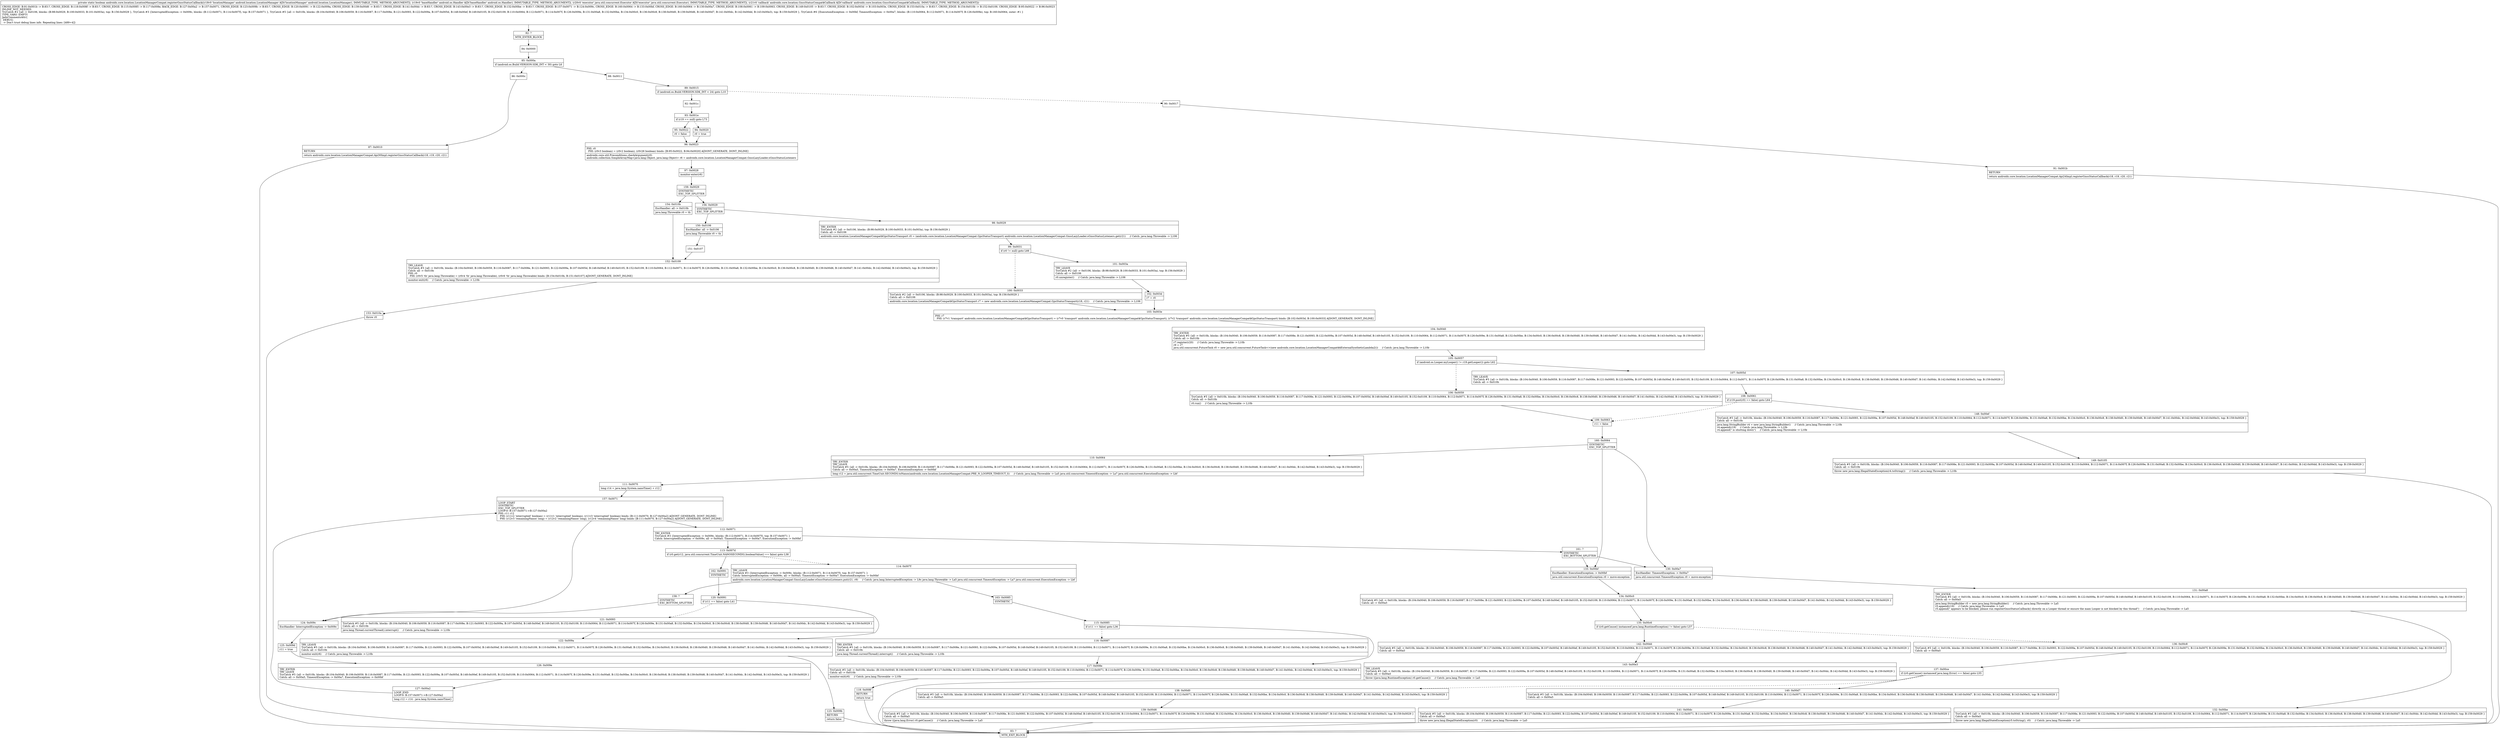 digraph "CFG forandroidx.core.location.LocationManagerCompat.registerGnssStatusCallback(Landroid\/location\/LocationManager;Landroid\/os\/Handler;Ljava\/util\/concurrent\/Executor;Landroidx\/core\/location\/GnssStatusCompat$Callback;)Z" {
Node_82 [shape=record,label="{82\:\ ?|MTH_ENTER_BLOCK\l}"];
Node_84 [shape=record,label="{84\:\ 0x0000}"];
Node_85 [shape=record,label="{85\:\ 0x000a|if (android.os.Build.VERSION.SDK_INT \< 30) goto L6\l}"];
Node_86 [shape=record,label="{86\:\ 0x000c}"];
Node_87 [shape=record,label="{87\:\ 0x0010|RETURN\l|return androidx.core.location.LocationManagerCompat.Api30Impl.registerGnssStatusCallback(r18, r19, r20, r21)\l}"];
Node_83 [shape=record,label="{83\:\ ?|MTH_EXIT_BLOCK\l}"];
Node_88 [shape=record,label="{88\:\ 0x0011}"];
Node_89 [shape=record,label="{89\:\ 0x0015|if (android.os.Build.VERSION.SDK_INT \< 24) goto L10\l}"];
Node_90 [shape=record,label="{90\:\ 0x0017}"];
Node_91 [shape=record,label="{91\:\ 0x001b|RETURN\l|return androidx.core.location.LocationManagerCompat.Api24Impl.registerGnssStatusCallback(r18, r19, r20, r21)\l}"];
Node_92 [shape=record,label="{92\:\ 0x001c}"];
Node_93 [shape=record,label="{93\:\ 0x001e|if (r19 == null) goto L73\l}"];
Node_94 [shape=record,label="{94\:\ 0x0020|r0 = true\l}"];
Node_96 [shape=record,label="{96\:\ 0x0023|PHI: r0 \l  PHI: (r0v3 boolean) = (r0v2 boolean), (r0v26 boolean) binds: [B:95:0x0022, B:94:0x0020] A[DONT_GENERATE, DONT_INLINE]\l|androidx.core.util.Preconditions.checkArgument(r0)\landroidx.collection.SimpleArrayMap\<java.lang.Object, java.lang.Object\> r6 = androidx.core.location.LocationManagerCompat.GnssLazyLoader.sGnssStatusListeners\l}"];
Node_97 [shape=record,label="{97\:\ 0x0028|monitor\-enter(r6)\l}"];
Node_159 [shape=record,label="{159\:\ 0x0029|SYNTHETIC\lEXC_TOP_SPLITTER\l}"];
Node_156 [shape=record,label="{156\:\ 0x0029|SYNTHETIC\lEXC_TOP_SPLITTER\l}"];
Node_98 [shape=record,label="{98\:\ 0x0029|TRY_ENTER\lTryCatch #2 \{all \-\> 0x0106, blocks: (B:98:0x0029, B:100:0x0033, B:101:0x003a), top: B:156:0x0029 \}\lCatch: all \-\> 0x0106\l|androidx.core.location.LocationManagerCompat$GpsStatusTransport r0 = (androidx.core.location.LocationManagerCompat.GpsStatusTransport) androidx.core.location.LocationManagerCompat.GnssLazyLoader.sGnssStatusListeners.get(r21)     \/\/ Catch: java.lang.Throwable \-\> L106\l}"];
Node_99 [shape=record,label="{99\:\ 0x0031|if (r0 != null) goto L66\l}"];
Node_100 [shape=record,label="{100\:\ 0x0033|TryCatch #2 \{all \-\> 0x0106, blocks: (B:98:0x0029, B:100:0x0033, B:101:0x003a), top: B:156:0x0029 \}\lCatch: all \-\> 0x0106\l|androidx.core.location.LocationManagerCompat$GpsStatusTransport r7 = new androidx.core.location.LocationManagerCompat.GpsStatusTransport(r18, r21)     \/\/ Catch: java.lang.Throwable \-\> L106\l}"];
Node_103 [shape=record,label="{103\:\ 0x003e|PHI: r7 \l  PHI: (r7v1 'transport' androidx.core.location.LocationManagerCompat$GpsStatusTransport) = (r7v0 'transport' androidx.core.location.LocationManagerCompat$GpsStatusTransport), (r7v2 'transport' androidx.core.location.LocationManagerCompat$GpsStatusTransport) binds: [B:102:0x003d, B:100:0x0033] A[DONT_GENERATE, DONT_INLINE]\l}"];
Node_104 [shape=record,label="{104\:\ 0x0040|TRY_ENTER\lTryCatch #5 \{all \-\> 0x010b, blocks: (B:104:0x0040, B:106:0x0059, B:116:0x0087, B:117:0x008e, B:121:0x0093, B:122:0x009a, B:107:0x005d, B:148:0x00ef, B:149:0x0105, B:152:0x0109, B:110:0x0064, B:112:0x0071, B:114:0x007f, B:126:0x009e, B:131:0x00a8, B:132:0x00be, B:134:0x00c0, B:136:0x00c8, B:138:0x00d0, B:139:0x00d6, B:140:0x00d7, B:141:0x00dc, B:142:0x00dd, B:143:0x00e3), top: B:159:0x0029 \}\lCatch: all \-\> 0x010b\l|r7.register(r20)     \/\/ Catch: java.lang.Throwable \-\> L10b\lr9 = r7\ljava.util.concurrent.FutureTask r0 = new java.util.concurrent.FutureTask\<\>(new androidx.core.location.LocationManagerCompat$$ExternalSyntheticLambda2())     \/\/ Catch: java.lang.Throwable \-\> L10b\l}"];
Node_105 [shape=record,label="{105\:\ 0x0057|if (android.os.Looper.myLooper() != r19.getLooper()) goto L62\l}"];
Node_106 [shape=record,label="{106\:\ 0x0059|TryCatch #5 \{all \-\> 0x010b, blocks: (B:104:0x0040, B:106:0x0059, B:116:0x0087, B:117:0x008e, B:121:0x0093, B:122:0x009a, B:107:0x005d, B:148:0x00ef, B:149:0x0105, B:152:0x0109, B:110:0x0064, B:112:0x0071, B:114:0x007f, B:126:0x009e, B:131:0x00a8, B:132:0x00be, B:134:0x00c0, B:136:0x00c8, B:138:0x00d0, B:139:0x00d6, B:140:0x00d7, B:141:0x00dc, B:142:0x00dd, B:143:0x00e3), top: B:159:0x0029 \}\lCatch: all \-\> 0x010b\l|r0.run()     \/\/ Catch: java.lang.Throwable \-\> L10b\l}"];
Node_109 [shape=record,label="{109\:\ 0x0063|r11 = false\l}"];
Node_160 [shape=record,label="{160\:\ 0x0064|SYNTHETIC\lEXC_TOP_SPLITTER\l}"];
Node_110 [shape=record,label="{110\:\ 0x0064|TRY_ENTER\lTRY_LEAVE\lTryCatch #5 \{all \-\> 0x010b, blocks: (B:104:0x0040, B:106:0x0059, B:116:0x0087, B:117:0x008e, B:121:0x0093, B:122:0x009a, B:107:0x005d, B:148:0x00ef, B:149:0x0105, B:152:0x0109, B:110:0x0064, B:112:0x0071, B:114:0x007f, B:126:0x009e, B:131:0x00a8, B:132:0x00be, B:134:0x00c0, B:136:0x00c8, B:138:0x00d0, B:139:0x00d6, B:140:0x00d7, B:141:0x00dc, B:142:0x00dd, B:143:0x00e3), top: B:159:0x0029 \}\lCatch: all \-\> 0x00a5, TimeoutException \-\> 0x00a7, ExecutionException \-\> 0x00bf\l|long r12 = java.util.concurrent.TimeUnit.SECONDS.toNanos(androidx.core.location.LocationManagerCompat.PRE_N_LOOPER_TIMEOUT_S)     \/\/ Catch: java.lang.Throwable \-\> La5 java.util.concurrent.TimeoutException \-\> La7 java.util.concurrent.ExecutionException \-\> Lbf\l}"];
Node_111 [shape=record,label="{111\:\ 0x0070|long r14 = java.lang.System.nanoTime() + r12\l}"];
Node_157 [shape=record,label="{157\:\ 0x0071|LOOP_START\lSYNTHETIC\lEXC_TOP_SPLITTER\lLOOP:0: B:157:0x0071\-\>B:127:0x00a2\lPHI: r11 r12 \l  PHI: (r11v2 'interrupted' boolean) = (r11v1 'interrupted' boolean), (r11v3 'interrupted' boolean) binds: [B:111:0x0070, B:127:0x00a2] A[DONT_GENERATE, DONT_INLINE]\l  PHI: (r12v3 'remainingNanos' long) = (r12v2 'remainingNanos' long), (r12v4 'remainingNanos' long) binds: [B:111:0x0070, B:127:0x00a2] A[DONT_GENERATE, DONT_INLINE]\l}"];
Node_112 [shape=record,label="{112\:\ 0x0071|TRY_ENTER\lTryCatch #3 \{InterruptedException \-\> 0x009c, blocks: (B:112:0x0071, B:114:0x007f), top: B:157:0x0071 \}\lCatch: InterruptedException \-\> 0x009c, all \-\> 0x00a5, TimeoutException \-\> 0x00a7, ExecutionException \-\> 0x00bf\l}"];
Node_113 [shape=record,label="{113\:\ 0x007d|if (r0.get(r12, java.util.concurrent.TimeUnit.NANOSECONDS).booleanValue() == false) goto L38\l}"];
Node_114 [shape=record,label="{114\:\ 0x007f|TRY_LEAVE\lTryCatch #3 \{InterruptedException \-\> 0x009c, blocks: (B:112:0x0071, B:114:0x007f), top: B:157:0x0071 \}\lCatch: InterruptedException \-\> 0x009c, all \-\> 0x00a5, TimeoutException \-\> 0x00a7, ExecutionException \-\> 0x00bf\l|androidx.core.location.LocationManagerCompat.GnssLazyLoader.sGnssStatusListeners.put(r21, r9)     \/\/ Catch: java.lang.InterruptedException \-\> L9c java.lang.Throwable \-\> La5 java.util.concurrent.TimeoutException \-\> La7 java.util.concurrent.ExecutionException \-\> Lbf\l}"];
Node_158 [shape=record,label="{158\:\ ?|SYNTHETIC\lEXC_BOTTOM_SPLITTER\l}"];
Node_163 [shape=record,label="{163\:\ 0x0085|SYNTHETIC\l}"];
Node_115 [shape=record,label="{115\:\ 0x0085|if (r11 == false) goto L36\l}"];
Node_116 [shape=record,label="{116\:\ 0x0087|TRY_ENTER\lTryCatch #5 \{all \-\> 0x010b, blocks: (B:104:0x0040, B:106:0x0059, B:116:0x0087, B:117:0x008e, B:121:0x0093, B:122:0x009a, B:107:0x005d, B:148:0x00ef, B:149:0x0105, B:152:0x0109, B:110:0x0064, B:112:0x0071, B:114:0x007f, B:126:0x009e, B:131:0x00a8, B:132:0x00be, B:134:0x00c0, B:136:0x00c8, B:138:0x00d0, B:139:0x00d6, B:140:0x00d7, B:141:0x00dc, B:142:0x00dd, B:143:0x00e3), top: B:159:0x0029 \}\lCatch: all \-\> 0x010b\l|java.lang.Thread.currentThread().interrupt()     \/\/ Catch: java.lang.Throwable \-\> L10b\l}"];
Node_117 [shape=record,label="{117\:\ 0x008e|TryCatch #5 \{all \-\> 0x010b, blocks: (B:104:0x0040, B:106:0x0059, B:116:0x0087, B:117:0x008e, B:121:0x0093, B:122:0x009a, B:107:0x005d, B:148:0x00ef, B:149:0x0105, B:152:0x0109, B:110:0x0064, B:112:0x0071, B:114:0x007f, B:126:0x009e, B:131:0x00a8, B:132:0x00be, B:134:0x00c0, B:136:0x00c8, B:138:0x00d0, B:139:0x00d6, B:140:0x00d7, B:141:0x00dc, B:142:0x00dd, B:143:0x00e3), top: B:159:0x0029 \}\lCatch: all \-\> 0x010b\l|monitor\-exit(r6)     \/\/ Catch: java.lang.Throwable \-\> L10b\l}"];
Node_118 [shape=record,label="{118\:\ 0x008f|RETURN\l|return true\l}"];
Node_162 [shape=record,label="{162\:\ 0x0091|SYNTHETIC\l}"];
Node_120 [shape=record,label="{120\:\ 0x0091|if (r11 == false) goto L41\l}"];
Node_121 [shape=record,label="{121\:\ 0x0093|TryCatch #5 \{all \-\> 0x010b, blocks: (B:104:0x0040, B:106:0x0059, B:116:0x0087, B:117:0x008e, B:121:0x0093, B:122:0x009a, B:107:0x005d, B:148:0x00ef, B:149:0x0105, B:152:0x0109, B:110:0x0064, B:112:0x0071, B:114:0x007f, B:126:0x009e, B:131:0x00a8, B:132:0x00be, B:134:0x00c0, B:136:0x00c8, B:138:0x00d0, B:139:0x00d6, B:140:0x00d7, B:141:0x00dc, B:142:0x00dd, B:143:0x00e3), top: B:159:0x0029 \}\lCatch: all \-\> 0x010b\l|java.lang.Thread.currentThread().interrupt()     \/\/ Catch: java.lang.Throwable \-\> L10b\l}"];
Node_122 [shape=record,label="{122\:\ 0x009a|TRY_LEAVE\lTryCatch #5 \{all \-\> 0x010b, blocks: (B:104:0x0040, B:106:0x0059, B:116:0x0087, B:117:0x008e, B:121:0x0093, B:122:0x009a, B:107:0x005d, B:148:0x00ef, B:149:0x0105, B:152:0x0109, B:110:0x0064, B:112:0x0071, B:114:0x007f, B:126:0x009e, B:131:0x00a8, B:132:0x00be, B:134:0x00c0, B:136:0x00c8, B:138:0x00d0, B:139:0x00d6, B:140:0x00d7, B:141:0x00dc, B:142:0x00dd, B:143:0x00e3), top: B:159:0x0029 \}\lCatch: all \-\> 0x010b\l|monitor\-exit(r6)     \/\/ Catch: java.lang.Throwable \-\> L10b\l}"];
Node_123 [shape=record,label="{123\:\ 0x009b|RETURN\l|return false\l}"];
Node_161 [shape=record,label="{161\:\ ?|SYNTHETIC\lEXC_BOTTOM_SPLITTER\l}"];
Node_124 [shape=record,label="{124\:\ 0x009c|ExcHandler: InterruptedException \-\> 0x009c\l}"];
Node_125 [shape=record,label="{125\:\ 0x009d|r11 = true\l}"];
Node_126 [shape=record,label="{126\:\ 0x009e|TRY_ENTER\lTRY_LEAVE\lTryCatch #5 \{all \-\> 0x010b, blocks: (B:104:0x0040, B:106:0x0059, B:116:0x0087, B:117:0x008e, B:121:0x0093, B:122:0x009a, B:107:0x005d, B:148:0x00ef, B:149:0x0105, B:152:0x0109, B:110:0x0064, B:112:0x0071, B:114:0x007f, B:126:0x009e, B:131:0x00a8, B:132:0x00be, B:134:0x00c0, B:136:0x00c8, B:138:0x00d0, B:139:0x00d6, B:140:0x00d7, B:141:0x00dc, B:142:0x00dd, B:143:0x00e3), top: B:159:0x0029 \}\lCatch: all \-\> 0x00a5, TimeoutException \-\> 0x00a7, ExecutionException \-\> 0x00bf\l}"];
Node_127 [shape=record,label="{127\:\ 0x00a2|LOOP_END\lLOOP:0: B:157:0x0071\-\>B:127:0x00a2\l|long r12 = r14 \- java.lang.System.nanoTime()\l}"];
Node_133 [shape=record,label="{133\:\ 0x00bf|ExcHandler: ExecutionException \-\> 0x00bf\l|java.util.concurrent.ExecutionException r0 = move\-exception\l}"];
Node_134 [shape=record,label="{134\:\ 0x00c0|TryCatch #5 \{all \-\> 0x010b, blocks: (B:104:0x0040, B:106:0x0059, B:116:0x0087, B:117:0x008e, B:121:0x0093, B:122:0x009a, B:107:0x005d, B:148:0x00ef, B:149:0x0105, B:152:0x0109, B:110:0x0064, B:112:0x0071, B:114:0x007f, B:126:0x009e, B:131:0x00a8, B:132:0x00be, B:134:0x00c0, B:136:0x00c8, B:138:0x00d0, B:139:0x00d6, B:140:0x00d7, B:141:0x00dc, B:142:0x00dd, B:143:0x00e3), top: B:159:0x0029 \}\lCatch: all \-\> 0x00a5\l}"];
Node_135 [shape=record,label="{135\:\ 0x00c6|if ((r0.getCause() instanceof java.lang.RuntimeException) != false) goto L57\l}"];
Node_136 [shape=record,label="{136\:\ 0x00c8|TryCatch #5 \{all \-\> 0x010b, blocks: (B:104:0x0040, B:106:0x0059, B:116:0x0087, B:117:0x008e, B:121:0x0093, B:122:0x009a, B:107:0x005d, B:148:0x00ef, B:149:0x0105, B:152:0x0109, B:110:0x0064, B:112:0x0071, B:114:0x007f, B:126:0x009e, B:131:0x00a8, B:132:0x00be, B:134:0x00c0, B:136:0x00c8, B:138:0x00d0, B:139:0x00d6, B:140:0x00d7, B:141:0x00dc, B:142:0x00dd, B:143:0x00e3), top: B:159:0x0029 \}\lCatch: all \-\> 0x00a5\l}"];
Node_137 [shape=record,label="{137\:\ 0x00ce|if ((r0.getCause() instanceof java.lang.Error) == false) goto L55\l}"];
Node_138 [shape=record,label="{138\:\ 0x00d0|TryCatch #5 \{all \-\> 0x010b, blocks: (B:104:0x0040, B:106:0x0059, B:116:0x0087, B:117:0x008e, B:121:0x0093, B:122:0x009a, B:107:0x005d, B:148:0x00ef, B:149:0x0105, B:152:0x0109, B:110:0x0064, B:112:0x0071, B:114:0x007f, B:126:0x009e, B:131:0x00a8, B:132:0x00be, B:134:0x00c0, B:136:0x00c8, B:138:0x00d0, B:139:0x00d6, B:140:0x00d7, B:141:0x00dc, B:142:0x00dd, B:143:0x00e3), top: B:159:0x0029 \}\lCatch: all \-\> 0x00a5\l}"];
Node_139 [shape=record,label="{139\:\ 0x00d6|TryCatch #5 \{all \-\> 0x010b, blocks: (B:104:0x0040, B:106:0x0059, B:116:0x0087, B:117:0x008e, B:121:0x0093, B:122:0x009a, B:107:0x005d, B:148:0x00ef, B:149:0x0105, B:152:0x0109, B:110:0x0064, B:112:0x0071, B:114:0x007f, B:126:0x009e, B:131:0x00a8, B:132:0x00be, B:134:0x00c0, B:136:0x00c8, B:138:0x00d0, B:139:0x00d6, B:140:0x00d7, B:141:0x00dc, B:142:0x00dd, B:143:0x00e3), top: B:159:0x0029 \}\lCatch: all \-\> 0x00a5\l|throw ((java.lang.Error) r0.getCause())     \/\/ Catch: java.lang.Throwable \-\> La5\l}"];
Node_140 [shape=record,label="{140\:\ 0x00d7|TryCatch #5 \{all \-\> 0x010b, blocks: (B:104:0x0040, B:106:0x0059, B:116:0x0087, B:117:0x008e, B:121:0x0093, B:122:0x009a, B:107:0x005d, B:148:0x00ef, B:149:0x0105, B:152:0x0109, B:110:0x0064, B:112:0x0071, B:114:0x007f, B:126:0x009e, B:131:0x00a8, B:132:0x00be, B:134:0x00c0, B:136:0x00c8, B:138:0x00d0, B:139:0x00d6, B:140:0x00d7, B:141:0x00dc, B:142:0x00dd, B:143:0x00e3), top: B:159:0x0029 \}\lCatch: all \-\> 0x00a5\l}"];
Node_141 [shape=record,label="{141\:\ 0x00dc|TryCatch #5 \{all \-\> 0x010b, blocks: (B:104:0x0040, B:106:0x0059, B:116:0x0087, B:117:0x008e, B:121:0x0093, B:122:0x009a, B:107:0x005d, B:148:0x00ef, B:149:0x0105, B:152:0x0109, B:110:0x0064, B:112:0x0071, B:114:0x007f, B:126:0x009e, B:131:0x00a8, B:132:0x00be, B:134:0x00c0, B:136:0x00c8, B:138:0x00d0, B:139:0x00d6, B:140:0x00d7, B:141:0x00dc, B:142:0x00dd, B:143:0x00e3), top: B:159:0x0029 \}\lCatch: all \-\> 0x00a5\l|throw new java.lang.IllegalStateException(r0)     \/\/ Catch: java.lang.Throwable \-\> La5\l}"];
Node_142 [shape=record,label="{142\:\ 0x00dd|TryCatch #5 \{all \-\> 0x010b, blocks: (B:104:0x0040, B:106:0x0059, B:116:0x0087, B:117:0x008e, B:121:0x0093, B:122:0x009a, B:107:0x005d, B:148:0x00ef, B:149:0x0105, B:152:0x0109, B:110:0x0064, B:112:0x0071, B:114:0x007f, B:126:0x009e, B:131:0x00a8, B:132:0x00be, B:134:0x00c0, B:136:0x00c8, B:138:0x00d0, B:139:0x00d6, B:140:0x00d7, B:141:0x00dc, B:142:0x00dd, B:143:0x00e3), top: B:159:0x0029 \}\lCatch: all \-\> 0x00a5\l}"];
Node_143 [shape=record,label="{143\:\ 0x00e3|TRY_LEAVE\lTryCatch #5 \{all \-\> 0x010b, blocks: (B:104:0x0040, B:106:0x0059, B:116:0x0087, B:117:0x008e, B:121:0x0093, B:122:0x009a, B:107:0x005d, B:148:0x00ef, B:149:0x0105, B:152:0x0109, B:110:0x0064, B:112:0x0071, B:114:0x007f, B:126:0x009e, B:131:0x00a8, B:132:0x00be, B:134:0x00c0, B:136:0x00c8, B:138:0x00d0, B:139:0x00d6, B:140:0x00d7, B:141:0x00dc, B:142:0x00dd, B:143:0x00e3), top: B:159:0x0029 \}\lCatch: all \-\> 0x00a5\l|throw ((java.lang.RuntimeException) r0.getCause())     \/\/ Catch: java.lang.Throwable \-\> La5\l}"];
Node_130 [shape=record,label="{130\:\ 0x00a7|ExcHandler: TimeoutException \-\> 0x00a7\l|java.util.concurrent.TimeoutException r0 = move\-exception\l}"];
Node_131 [shape=record,label="{131\:\ 0x00a8|TRY_ENTER\lTryCatch #5 \{all \-\> 0x010b, blocks: (B:104:0x0040, B:106:0x0059, B:116:0x0087, B:117:0x008e, B:121:0x0093, B:122:0x009a, B:107:0x005d, B:148:0x00ef, B:149:0x0105, B:152:0x0109, B:110:0x0064, B:112:0x0071, B:114:0x007f, B:126:0x009e, B:131:0x00a8, B:132:0x00be, B:134:0x00c0, B:136:0x00c8, B:138:0x00d0, B:139:0x00d6, B:140:0x00d7, B:141:0x00dc, B:142:0x00dd, B:143:0x00e3), top: B:159:0x0029 \}\lCatch: all \-\> 0x00a5\l|java.lang.StringBuilder r5 = new java.lang.StringBuilder()     \/\/ Catch: java.lang.Throwable \-\> La5\lr5.append(r19)     \/\/ Catch: java.lang.Throwable \-\> La5\lr5.append(\" appears to be blocked, please run registerGnssStatusCallback() directly on a Looper thread or ensure the main Looper is not blocked by this thread\")     \/\/ Catch: java.lang.Throwable \-\> La5\l}"];
Node_132 [shape=record,label="{132\:\ 0x00be|TryCatch #5 \{all \-\> 0x010b, blocks: (B:104:0x0040, B:106:0x0059, B:116:0x0087, B:117:0x008e, B:121:0x0093, B:122:0x009a, B:107:0x005d, B:148:0x00ef, B:149:0x0105, B:152:0x0109, B:110:0x0064, B:112:0x0071, B:114:0x007f, B:126:0x009e, B:131:0x00a8, B:132:0x00be, B:134:0x00c0, B:136:0x00c8, B:138:0x00d0, B:139:0x00d6, B:140:0x00d7, B:141:0x00dc, B:142:0x00dd, B:143:0x00e3), top: B:159:0x0029 \}\lCatch: all \-\> 0x00a5\l|throw new java.lang.IllegalStateException(r5.toString(), r0)     \/\/ Catch: java.lang.Throwable \-\> La5\l}"];
Node_107 [shape=record,label="{107\:\ 0x005d|TRY_LEAVE\lTryCatch #5 \{all \-\> 0x010b, blocks: (B:104:0x0040, B:106:0x0059, B:116:0x0087, B:117:0x008e, B:121:0x0093, B:122:0x009a, B:107:0x005d, B:148:0x00ef, B:149:0x0105, B:152:0x0109, B:110:0x0064, B:112:0x0071, B:114:0x007f, B:126:0x009e, B:131:0x00a8, B:132:0x00be, B:134:0x00c0, B:136:0x00c8, B:138:0x00d0, B:139:0x00d6, B:140:0x00d7, B:141:0x00dc, B:142:0x00dd, B:143:0x00e3), top: B:159:0x0029 \}\lCatch: all \-\> 0x010b\l}"];
Node_108 [shape=record,label="{108\:\ 0x0061|if (r19.post(r0) == false) goto L64\l}"];
Node_148 [shape=record,label="{148\:\ 0x00ef|TryCatch #5 \{all \-\> 0x010b, blocks: (B:104:0x0040, B:106:0x0059, B:116:0x0087, B:117:0x008e, B:121:0x0093, B:122:0x009a, B:107:0x005d, B:148:0x00ef, B:149:0x0105, B:152:0x0109, B:110:0x0064, B:112:0x0071, B:114:0x007f, B:126:0x009e, B:131:0x00a8, B:132:0x00be, B:134:0x00c0, B:136:0x00c8, B:138:0x00d0, B:139:0x00d6, B:140:0x00d7, B:141:0x00dc, B:142:0x00dd, B:143:0x00e3), top: B:159:0x0029 \}\lCatch: all \-\> 0x010b\l|java.lang.StringBuilder r4 = new java.lang.StringBuilder()     \/\/ Catch: java.lang.Throwable \-\> L10b\lr4.append(r19)     \/\/ Catch: java.lang.Throwable \-\> L10b\lr4.append(\" is shutting down\")     \/\/ Catch: java.lang.Throwable \-\> L10b\l}"];
Node_149 [shape=record,label="{149\:\ 0x0105|TryCatch #5 \{all \-\> 0x010b, blocks: (B:104:0x0040, B:106:0x0059, B:116:0x0087, B:117:0x008e, B:121:0x0093, B:122:0x009a, B:107:0x005d, B:148:0x00ef, B:149:0x0105, B:152:0x0109, B:110:0x0064, B:112:0x0071, B:114:0x007f, B:126:0x009e, B:131:0x00a8, B:132:0x00be, B:134:0x00c0, B:136:0x00c8, B:138:0x00d0, B:139:0x00d6, B:140:0x00d7, B:141:0x00dc, B:142:0x00dd, B:143:0x00e3), top: B:159:0x0029 \}\lCatch: all \-\> 0x010b\l|throw new java.lang.IllegalStateException(r4.toString())     \/\/ Catch: java.lang.Throwable \-\> L10b\l}"];
Node_101 [shape=record,label="{101\:\ 0x003a|TRY_LEAVE\lTryCatch #2 \{all \-\> 0x0106, blocks: (B:98:0x0029, B:100:0x0033, B:101:0x003a), top: B:156:0x0029 \}\lCatch: all \-\> 0x0106\l|r0.unregister()     \/\/ Catch: java.lang.Throwable \-\> L106\l}"];
Node_102 [shape=record,label="{102\:\ 0x003d|r7 = r0\l}"];
Node_150 [shape=record,label="{150\:\ 0x0106|ExcHandler: all \-\> 0x0106\l|java.lang.Throwable r0 = th\l}"];
Node_151 [shape=record,label="{151\:\ 0x0107}"];
Node_152 [shape=record,label="{152\:\ 0x0109|TRY_LEAVE\lTryCatch #5 \{all \-\> 0x010b, blocks: (B:104:0x0040, B:106:0x0059, B:116:0x0087, B:117:0x008e, B:121:0x0093, B:122:0x009a, B:107:0x005d, B:148:0x00ef, B:149:0x0105, B:152:0x0109, B:110:0x0064, B:112:0x0071, B:114:0x007f, B:126:0x009e, B:131:0x00a8, B:132:0x00be, B:134:0x00c0, B:136:0x00c8, B:138:0x00d0, B:139:0x00d6, B:140:0x00d7, B:141:0x00dc, B:142:0x00dd, B:143:0x00e3), top: B:159:0x0029 \}\lCatch: all \-\> 0x010b\lPHI: r0 \l  PHI: (r0v5 'th' java.lang.Throwable) = (r0v4 'th' java.lang.Throwable), (r0v6 'th' java.lang.Throwable) binds: [B:154:0x010b, B:151:0x0107] A[DONT_GENERATE, DONT_INLINE]\l|monitor\-exit(r6)     \/\/ Catch: java.lang.Throwable \-\> L10b\l}"];
Node_153 [shape=record,label="{153\:\ 0x010a|throw r0\l}"];
Node_154 [shape=record,label="{154\:\ 0x010b|ExcHandler: all \-\> 0x010b\l|java.lang.Throwable r0 = th\l}"];
Node_95 [shape=record,label="{95\:\ 0x0022|r0 = false\l}"];
MethodNode[shape=record,label="{private static boolean androidx.core.location.LocationManagerCompat.registerGnssStatusCallback((r18v0 'locationManager' android.location.LocationManager A[D('locationManager' android.location.LocationManager), IMMUTABLE_TYPE, METHOD_ARGUMENT]), (r19v0 'baseHandler' android.os.Handler A[D('baseHandler' android.os.Handler), IMMUTABLE_TYPE, METHOD_ARGUMENT]), (r20v0 'executor' java.util.concurrent.Executor A[D('executor' java.util.concurrent.Executor), IMMUTABLE_TYPE, METHOD_ARGUMENT]), (r21v0 'callback' androidx.core.location.GnssStatusCompat$Callback A[D('callback' androidx.core.location.GnssStatusCompat$Callback), IMMUTABLE_TYPE, METHOD_ARGUMENT]))  | CROSS_EDGE: B:91:0x001b \-\> B:83:?, CROSS_EDGE: B:118:0x008f \-\> B:83:?, CROSS_EDGE: B:115:0x0085 \-\> B:117:0x008e, BACK_EDGE: B:127:0x00a2 \-\> B:157:0x0071, CROSS_EDGE: B:123:0x009b \-\> B:83:?, CROSS_EDGE: B:120:0x0091 \-\> B:122:0x009a, CROSS_EDGE: B:139:0x00d6 \-\> B:83:?, CROSS_EDGE: B:141:0x00dc \-\> B:83:?, CROSS_EDGE: B:143:0x00e3 \-\> B:83:?, CROSS_EDGE: B:132:0x00be \-\> B:83:?, CROSS_EDGE: B:157:0x0071 \-\> B:124:0x009c, CROSS_EDGE: B:160:0x0064 \-\> B:133:0x00bf, CROSS_EDGE: B:160:0x0064 \-\> B:130:0x00a7, CROSS_EDGE: B:108:0x0061 \-\> B:109:0x0063, CROSS_EDGE: B:149:0x0105 \-\> B:83:?, CROSS_EDGE: B:102:0x003d \-\> B:103:0x003e, CROSS_EDGE: B:153:0x010a \-\> B:83:?, CROSS_EDGE: B:154:0x010b \-\> B:152:0x0109, CROSS_EDGE: B:95:0x0022 \-\> B:96:0x0023\lINLINE_NOT_NEEDED\lTryCatch #2 \{all \-\> 0x0106, blocks: (B:98:0x0029, B:100:0x0033, B:101:0x003a), top: B:156:0x0029 \}, TryCatch #3 \{InterruptedException \-\> 0x009c, blocks: (B:112:0x0071, B:114:0x007f), top: B:157:0x0071 \}, TryCatch #5 \{all \-\> 0x010b, blocks: (B:104:0x0040, B:106:0x0059, B:116:0x0087, B:117:0x008e, B:121:0x0093, B:122:0x009a, B:107:0x005d, B:148:0x00ef, B:149:0x0105, B:152:0x0109, B:110:0x0064, B:112:0x0071, B:114:0x007f, B:126:0x009e, B:131:0x00a8, B:132:0x00be, B:134:0x00c0, B:136:0x00c8, B:138:0x00d0, B:139:0x00d6, B:140:0x00d7, B:141:0x00dc, B:142:0x00dd, B:143:0x00e3), top: B:159:0x0029 \}, TryCatch #6 \{ExecutionException \-\> 0x00bf, TimeoutException \-\> 0x00a7, blocks: (B:110:0x0064, B:112:0x0071, B:114:0x007f, B:126:0x009e), top: B:160:0x0064, outer: #1 \}\lTYPE_VARS: EMPTY\lJadxCommentsAttr\{\l DEBUG: \l \-\> Don't trust debug lines info. Repeating lines: [489=4]\}\l}"];
MethodNode -> Node_82;Node_82 -> Node_84;
Node_84 -> Node_85;
Node_85 -> Node_86[style=dashed];
Node_85 -> Node_88;
Node_86 -> Node_87;
Node_87 -> Node_83;
Node_88 -> Node_89;
Node_89 -> Node_90[style=dashed];
Node_89 -> Node_92;
Node_90 -> Node_91;
Node_91 -> Node_83;
Node_92 -> Node_93;
Node_93 -> Node_94[style=dashed];
Node_93 -> Node_95;
Node_94 -> Node_96;
Node_96 -> Node_97;
Node_97 -> Node_159;
Node_159 -> Node_156;
Node_159 -> Node_154;
Node_156 -> Node_98;
Node_156 -> Node_150;
Node_98 -> Node_99;
Node_99 -> Node_100[style=dashed];
Node_99 -> Node_101;
Node_100 -> Node_103;
Node_103 -> Node_104;
Node_104 -> Node_105;
Node_105 -> Node_106[style=dashed];
Node_105 -> Node_107;
Node_106 -> Node_109;
Node_109 -> Node_160;
Node_160 -> Node_110;
Node_160 -> Node_133;
Node_160 -> Node_130;
Node_110 -> Node_111;
Node_111 -> Node_157;
Node_157 -> Node_112;
Node_157 -> Node_124;
Node_112 -> Node_113;
Node_112 -> Node_161;
Node_113 -> Node_114[style=dashed];
Node_113 -> Node_162;
Node_114 -> Node_158;
Node_114 -> Node_163;
Node_158 -> Node_124;
Node_163 -> Node_115;
Node_115 -> Node_116[style=dashed];
Node_115 -> Node_117;
Node_116 -> Node_117;
Node_117 -> Node_118;
Node_118 -> Node_83;
Node_162 -> Node_120;
Node_120 -> Node_121[style=dashed];
Node_120 -> Node_122;
Node_121 -> Node_122;
Node_122 -> Node_123;
Node_123 -> Node_83;
Node_161 -> Node_133;
Node_161 -> Node_130;
Node_124 -> Node_125;
Node_125 -> Node_126;
Node_126 -> Node_127;
Node_127 -> Node_157;
Node_133 -> Node_134;
Node_134 -> Node_135;
Node_135 -> Node_136[style=dashed];
Node_135 -> Node_142;
Node_136 -> Node_137;
Node_137 -> Node_138[style=dashed];
Node_137 -> Node_140;
Node_138 -> Node_139;
Node_139 -> Node_83;
Node_140 -> Node_141;
Node_141 -> Node_83;
Node_142 -> Node_143;
Node_143 -> Node_83;
Node_130 -> Node_131;
Node_131 -> Node_132;
Node_132 -> Node_83;
Node_107 -> Node_108;
Node_108 -> Node_109[style=dashed];
Node_108 -> Node_148;
Node_148 -> Node_149;
Node_149 -> Node_83;
Node_101 -> Node_102;
Node_102 -> Node_103;
Node_150 -> Node_151;
Node_151 -> Node_152;
Node_152 -> Node_153;
Node_153 -> Node_83;
Node_154 -> Node_152;
Node_95 -> Node_96;
}

